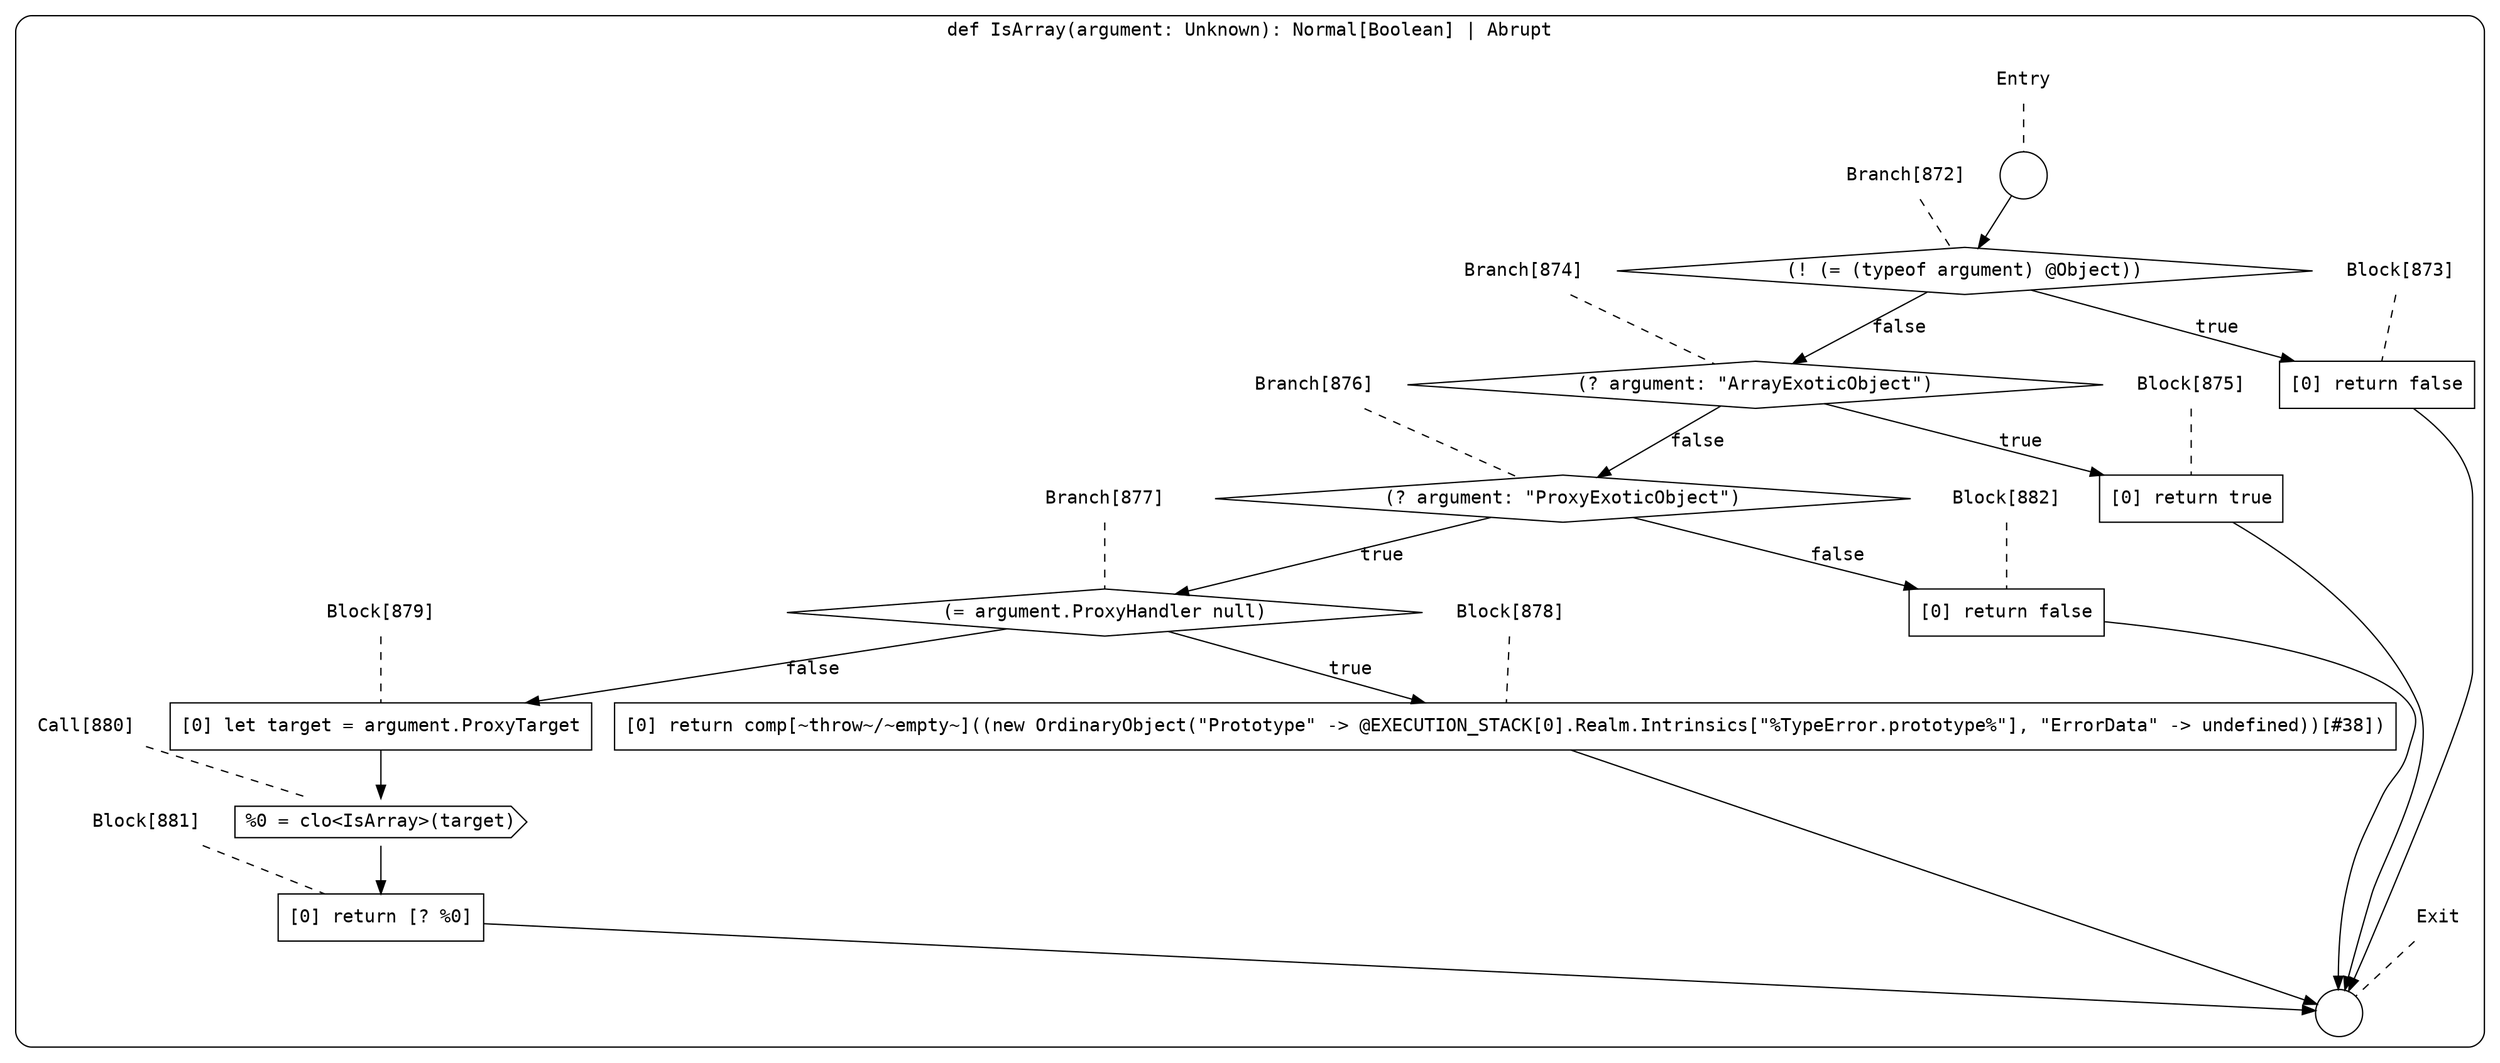 digraph {
  graph [fontname = "Consolas"]
  node [fontname = "Consolas"]
  edge [fontname = "Consolas"]
  subgraph cluster114 {
    label = "def IsArray(argument: Unknown): Normal[Boolean] | Abrupt"
    style = rounded
    cluster114_entry_name [shape=none, label=<<font color="black">Entry</font>>]
    cluster114_entry_name -> cluster114_entry [arrowhead=none, color="black", style=dashed]
    cluster114_entry [shape=circle label=" " color="black" fillcolor="white" style=filled]
    cluster114_entry -> node872 [color="black"]
    cluster114_exit_name [shape=none, label=<<font color="black">Exit</font>>]
    cluster114_exit_name -> cluster114_exit [arrowhead=none, color="black", style=dashed]
    cluster114_exit [shape=circle label=" " color="black" fillcolor="white" style=filled]
    node872_name [shape=none, label=<<font color="black">Branch[872]</font>>]
    node872_name -> node872 [arrowhead=none, color="black", style=dashed]
    node872 [shape=diamond, label=<<font color="black">(! (= (typeof argument) @Object))</font>> color="black" fillcolor="white", style=filled]
    node872 -> node873 [label=<<font color="black">true</font>> color="black"]
    node872 -> node874 [label=<<font color="black">false</font>> color="black"]
    node873_name [shape=none, label=<<font color="black">Block[873]</font>>]
    node873_name -> node873 [arrowhead=none, color="black", style=dashed]
    node873 [shape=box, label=<<font color="black">[0] return false<BR ALIGN="LEFT"/></font>> color="black" fillcolor="white", style=filled]
    node873 -> cluster114_exit [color="black"]
    node874_name [shape=none, label=<<font color="black">Branch[874]</font>>]
    node874_name -> node874 [arrowhead=none, color="black", style=dashed]
    node874 [shape=diamond, label=<<font color="black">(? argument: &quot;ArrayExoticObject&quot;)</font>> color="black" fillcolor="white", style=filled]
    node874 -> node875 [label=<<font color="black">true</font>> color="black"]
    node874 -> node876 [label=<<font color="black">false</font>> color="black"]
    node875_name [shape=none, label=<<font color="black">Block[875]</font>>]
    node875_name -> node875 [arrowhead=none, color="black", style=dashed]
    node875 [shape=box, label=<<font color="black">[0] return true<BR ALIGN="LEFT"/></font>> color="black" fillcolor="white", style=filled]
    node875 -> cluster114_exit [color="black"]
    node876_name [shape=none, label=<<font color="black">Branch[876]</font>>]
    node876_name -> node876 [arrowhead=none, color="black", style=dashed]
    node876 [shape=diamond, label=<<font color="black">(? argument: &quot;ProxyExoticObject&quot;)</font>> color="black" fillcolor="white", style=filled]
    node876 -> node877 [label=<<font color="black">true</font>> color="black"]
    node876 -> node882 [label=<<font color="black">false</font>> color="black"]
    node877_name [shape=none, label=<<font color="black">Branch[877]</font>>]
    node877_name -> node877 [arrowhead=none, color="black", style=dashed]
    node877 [shape=diamond, label=<<font color="black">(= argument.ProxyHandler null)</font>> color="black" fillcolor="white", style=filled]
    node877 -> node878 [label=<<font color="black">true</font>> color="black"]
    node877 -> node879 [label=<<font color="black">false</font>> color="black"]
    node882_name [shape=none, label=<<font color="black">Block[882]</font>>]
    node882_name -> node882 [arrowhead=none, color="black", style=dashed]
    node882 [shape=box, label=<<font color="black">[0] return false<BR ALIGN="LEFT"/></font>> color="black" fillcolor="white", style=filled]
    node882 -> cluster114_exit [color="black"]
    node878_name [shape=none, label=<<font color="black">Block[878]</font>>]
    node878_name -> node878 [arrowhead=none, color="black", style=dashed]
    node878 [shape=box, label=<<font color="black">[0] return comp[~throw~/~empty~]((new OrdinaryObject(&quot;Prototype&quot; -&gt; @EXECUTION_STACK[0].Realm.Intrinsics[&quot;%TypeError.prototype%&quot;], &quot;ErrorData&quot; -&gt; undefined))[#38])<BR ALIGN="LEFT"/></font>> color="black" fillcolor="white", style=filled]
    node878 -> cluster114_exit [color="black"]
    node879_name [shape=none, label=<<font color="black">Block[879]</font>>]
    node879_name -> node879 [arrowhead=none, color="black", style=dashed]
    node879 [shape=box, label=<<font color="black">[0] let target = argument.ProxyTarget<BR ALIGN="LEFT"/></font>> color="black" fillcolor="white", style=filled]
    node879 -> node880 [color="black"]
    node880_name [shape=none, label=<<font color="black">Call[880]</font>>]
    node880_name -> node880 [arrowhead=none, color="black", style=dashed]
    node880 [shape=cds, label=<<font color="black">%0 = clo&lt;IsArray&gt;(target)</font>> color="black" fillcolor="white", style=filled]
    node880 -> node881 [color="black"]
    node881_name [shape=none, label=<<font color="black">Block[881]</font>>]
    node881_name -> node881 [arrowhead=none, color="black", style=dashed]
    node881 [shape=box, label=<<font color="black">[0] return [? %0]<BR ALIGN="LEFT"/></font>> color="black" fillcolor="white", style=filled]
    node881 -> cluster114_exit [color="black"]
  }
}